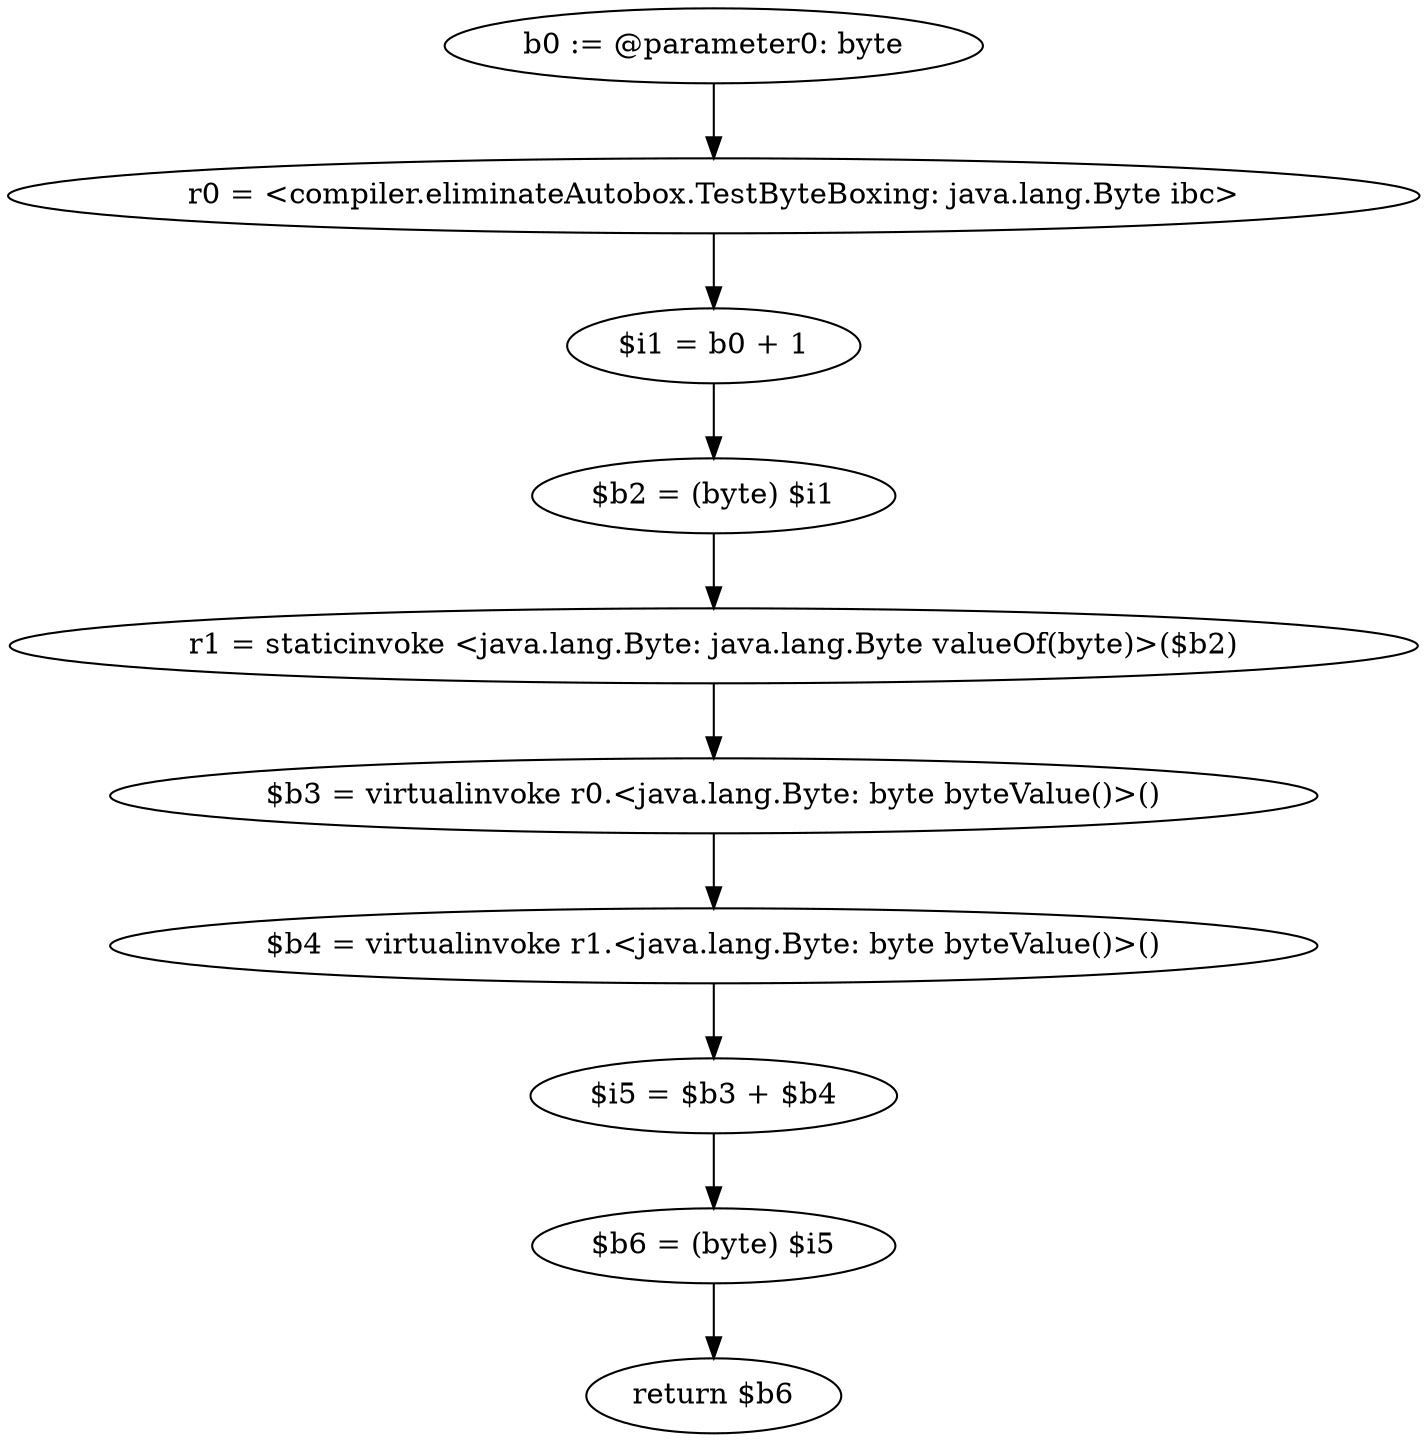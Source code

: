 digraph "unitGraph" {
    "b0 := @parameter0: byte"
    "r0 = <compiler.eliminateAutobox.TestByteBoxing: java.lang.Byte ibc>"
    "$i1 = b0 + 1"
    "$b2 = (byte) $i1"
    "r1 = staticinvoke <java.lang.Byte: java.lang.Byte valueOf(byte)>($b2)"
    "$b3 = virtualinvoke r0.<java.lang.Byte: byte byteValue()>()"
    "$b4 = virtualinvoke r1.<java.lang.Byte: byte byteValue()>()"
    "$i5 = $b3 + $b4"
    "$b6 = (byte) $i5"
    "return $b6"
    "b0 := @parameter0: byte"->"r0 = <compiler.eliminateAutobox.TestByteBoxing: java.lang.Byte ibc>";
    "r0 = <compiler.eliminateAutobox.TestByteBoxing: java.lang.Byte ibc>"->"$i1 = b0 + 1";
    "$i1 = b0 + 1"->"$b2 = (byte) $i1";
    "$b2 = (byte) $i1"->"r1 = staticinvoke <java.lang.Byte: java.lang.Byte valueOf(byte)>($b2)";
    "r1 = staticinvoke <java.lang.Byte: java.lang.Byte valueOf(byte)>($b2)"->"$b3 = virtualinvoke r0.<java.lang.Byte: byte byteValue()>()";
    "$b3 = virtualinvoke r0.<java.lang.Byte: byte byteValue()>()"->"$b4 = virtualinvoke r1.<java.lang.Byte: byte byteValue()>()";
    "$b4 = virtualinvoke r1.<java.lang.Byte: byte byteValue()>()"->"$i5 = $b3 + $b4";
    "$i5 = $b3 + $b4"->"$b6 = (byte) $i5";
    "$b6 = (byte) $i5"->"return $b6";
}
